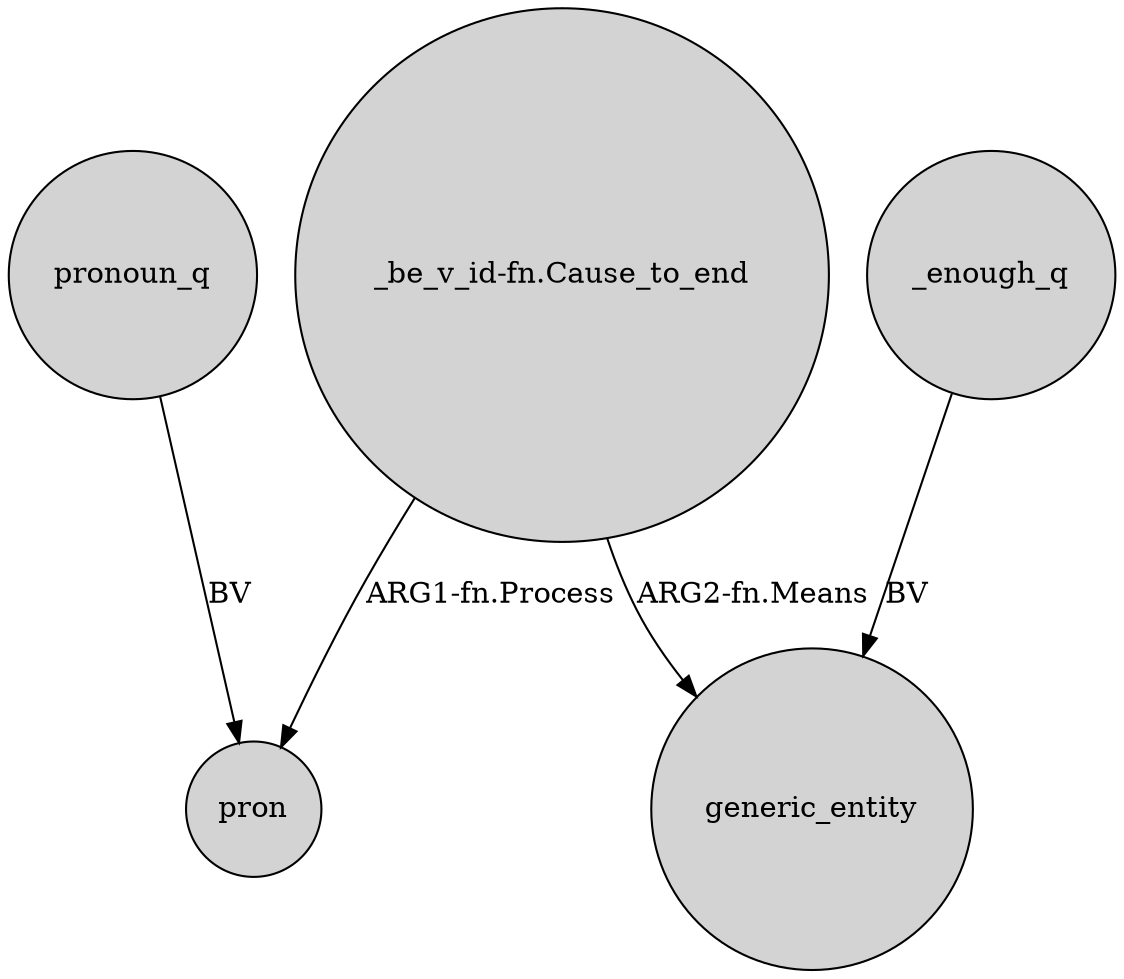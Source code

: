 digraph {
	node [shape=circle style=filled]
	"_be_v_id-fn.Cause_to_end" -> pron [label="ARG1-fn.Process"]
	pronoun_q -> pron [label=BV]
	_enough_q -> generic_entity [label=BV]
	"_be_v_id-fn.Cause_to_end" -> generic_entity [label="ARG2-fn.Means"]
}
